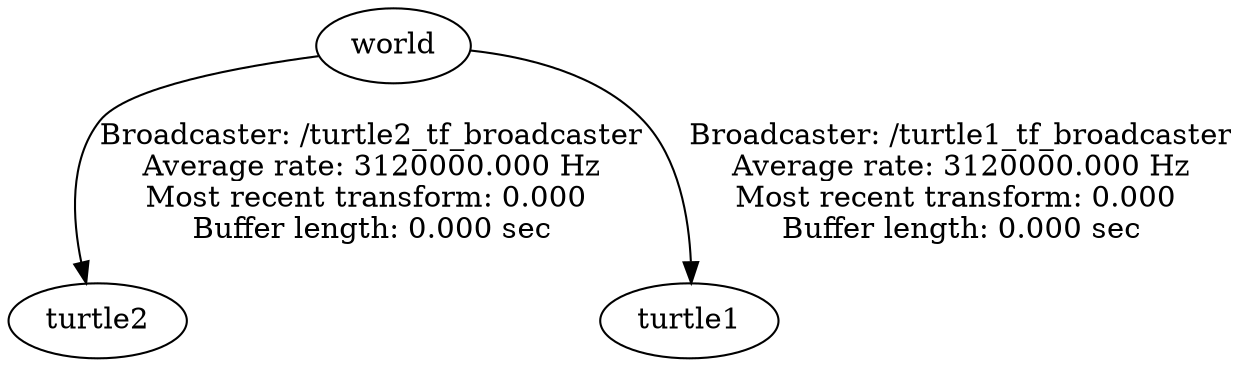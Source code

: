 digraph G {
"world" -> "turtle2"[label="Broadcaster: /turtle2_tf_broadcaster\nAverage rate: 3120000.000 Hz\nMost recent transform: 0.000 \nBuffer length: 0.000 sec\n"];
"world" -> "turtle1"[label="Broadcaster: /turtle1_tf_broadcaster\nAverage rate: 3120000.000 Hz\nMost recent transform: 0.000 \nBuffer length: 0.000 sec\n"];
}